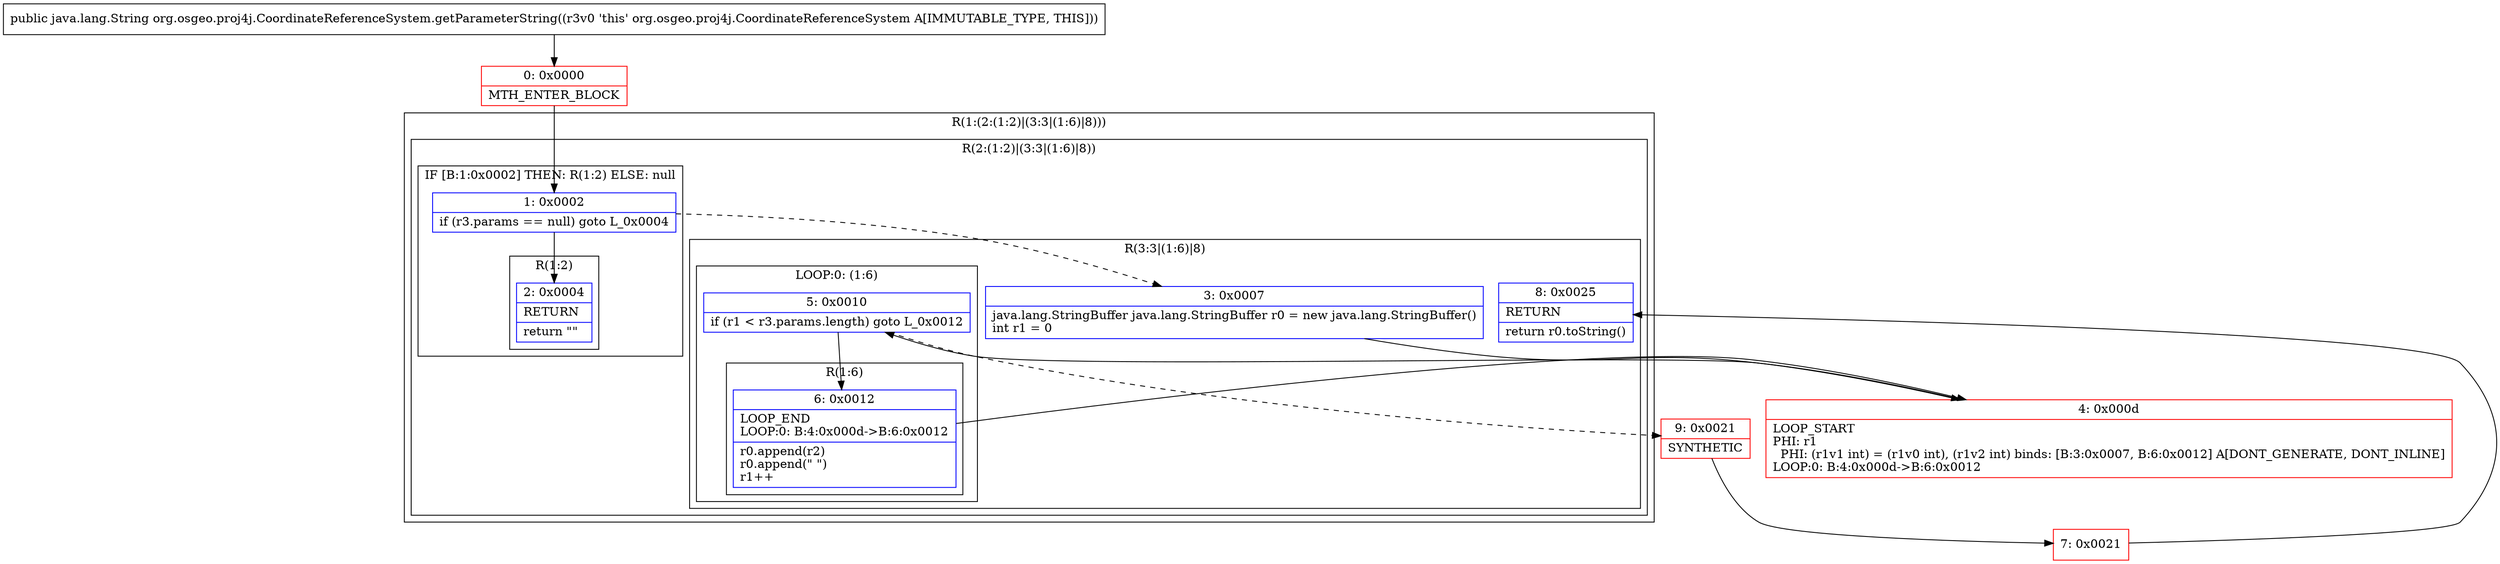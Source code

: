 digraph "CFG fororg.osgeo.proj4j.CoordinateReferenceSystem.getParameterString()Ljava\/lang\/String;" {
subgraph cluster_Region_2078063467 {
label = "R(1:(2:(1:2)|(3:3|(1:6)|8)))";
node [shape=record,color=blue];
subgraph cluster_Region_1465366713 {
label = "R(2:(1:2)|(3:3|(1:6)|8))";
node [shape=record,color=blue];
subgraph cluster_IfRegion_641179456 {
label = "IF [B:1:0x0002] THEN: R(1:2) ELSE: null";
node [shape=record,color=blue];
Node_1 [shape=record,label="{1\:\ 0x0002|if (r3.params == null) goto L_0x0004\l}"];
subgraph cluster_Region_1790184853 {
label = "R(1:2)";
node [shape=record,color=blue];
Node_2 [shape=record,label="{2\:\ 0x0004|RETURN\l|return \"\"\l}"];
}
}
subgraph cluster_Region_120063182 {
label = "R(3:3|(1:6)|8)";
node [shape=record,color=blue];
Node_3 [shape=record,label="{3\:\ 0x0007|java.lang.StringBuffer java.lang.StringBuffer r0 = new java.lang.StringBuffer()\lint r1 = 0\l}"];
subgraph cluster_LoopRegion_1949168715 {
label = "LOOP:0: (1:6)";
node [shape=record,color=blue];
Node_5 [shape=record,label="{5\:\ 0x0010|if (r1 \< r3.params.length) goto L_0x0012\l}"];
subgraph cluster_Region_396048714 {
label = "R(1:6)";
node [shape=record,color=blue];
Node_6 [shape=record,label="{6\:\ 0x0012|LOOP_END\lLOOP:0: B:4:0x000d\-\>B:6:0x0012\l|r0.append(r2)\lr0.append(\" \")\lr1++\l}"];
}
}
Node_8 [shape=record,label="{8\:\ 0x0025|RETURN\l|return r0.toString()\l}"];
}
}
}
Node_0 [shape=record,color=red,label="{0\:\ 0x0000|MTH_ENTER_BLOCK\l}"];
Node_4 [shape=record,color=red,label="{4\:\ 0x000d|LOOP_START\lPHI: r1 \l  PHI: (r1v1 int) = (r1v0 int), (r1v2 int) binds: [B:3:0x0007, B:6:0x0012] A[DONT_GENERATE, DONT_INLINE]\lLOOP:0: B:4:0x000d\-\>B:6:0x0012\l}"];
Node_7 [shape=record,color=red,label="{7\:\ 0x0021}"];
Node_9 [shape=record,color=red,label="{9\:\ 0x0021|SYNTHETIC\l}"];
MethodNode[shape=record,label="{public java.lang.String org.osgeo.proj4j.CoordinateReferenceSystem.getParameterString((r3v0 'this' org.osgeo.proj4j.CoordinateReferenceSystem A[IMMUTABLE_TYPE, THIS])) }"];
MethodNode -> Node_0;
Node_1 -> Node_2;
Node_1 -> Node_3[style=dashed];
Node_3 -> Node_4;
Node_5 -> Node_6;
Node_5 -> Node_9[style=dashed];
Node_6 -> Node_4;
Node_0 -> Node_1;
Node_4 -> Node_5;
Node_7 -> Node_8;
Node_9 -> Node_7;
}

